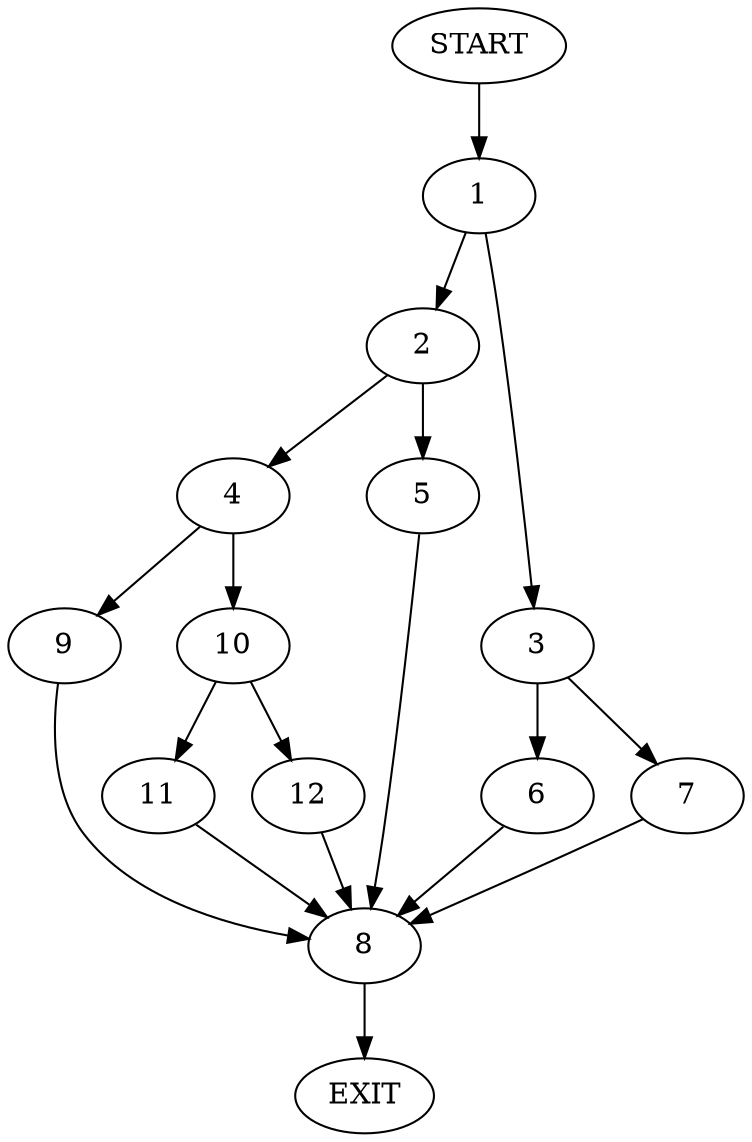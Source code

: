 digraph {
0 [label="START"]
13 [label="EXIT"]
0 -> 1
1 -> 2
1 -> 3
2 -> 4
2 -> 5
3 -> 6
3 -> 7
5 -> 8
4 -> 9
4 -> 10
8 -> 13
10 -> 11
10 -> 12
9 -> 8
12 -> 8
11 -> 8
7 -> 8
6 -> 8
}
